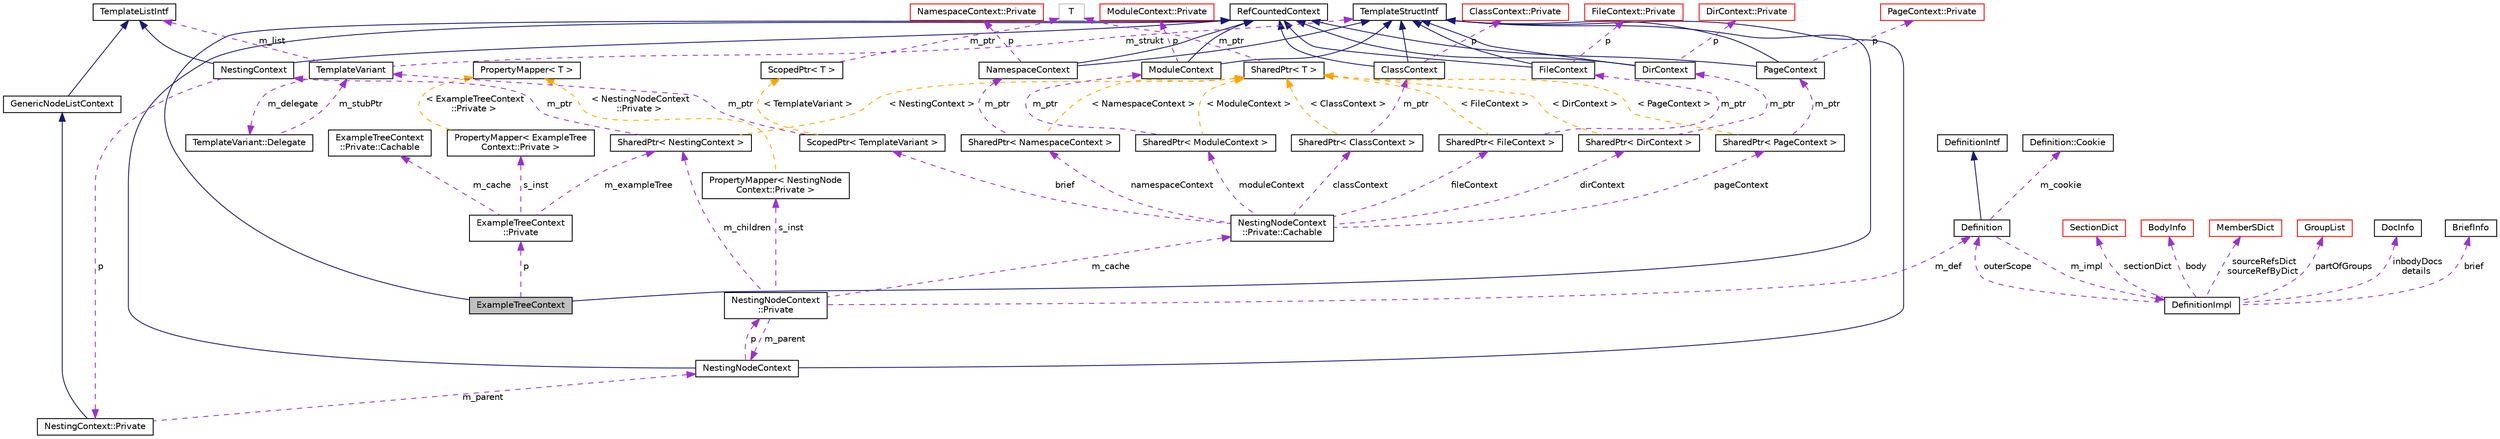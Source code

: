 digraph "ExampleTreeContext"
{
 // INTERACTIVE_SVG=YES
  edge [fontname="Helvetica",fontsize="10",labelfontname="Helvetica",labelfontsize="10"];
  node [fontname="Helvetica",fontsize="10",shape=record];
  Node3 [label="ExampleTreeContext",height=0.2,width=0.4,color="black", fillcolor="grey75", style="filled", fontcolor="black"];
  Node4 -> Node3 [dir="back",color="midnightblue",fontsize="10",style="solid",fontname="Helvetica"];
  Node4 [label="RefCountedContext",height=0.2,width=0.4,color="black", fillcolor="white", style="filled",URL="$d8/d96/class_ref_counted_context.html",tooltip="Helper class to support reference counting. "];
  Node5 -> Node3 [dir="back",color="midnightblue",fontsize="10",style="solid",fontname="Helvetica"];
  Node5 [label="TemplateStructIntf",height=0.2,width=0.4,color="black", fillcolor="white", style="filled",URL="$d9/de8/class_template_struct_intf.html",tooltip="Abstract interface for a context value of type struct. "];
  Node6 -> Node3 [dir="back",color="darkorchid3",fontsize="10",style="dashed",label=" p" ,fontname="Helvetica"];
  Node6 [label="ExampleTreeContext\l::Private",height=0.2,width=0.4,color="black", fillcolor="white", style="filled",URL="$de/dd3/class_example_tree_context_1_1_private.html"];
  Node7 -> Node6 [dir="back",color="darkorchid3",fontsize="10",style="dashed",label=" s_inst" ,fontname="Helvetica"];
  Node7 [label="PropertyMapper\< ExampleTree\lContext::Private \>",height=0.2,width=0.4,color="black", fillcolor="white", style="filled",URL="$d1/d80/class_property_mapper.html"];
  Node8 -> Node7 [dir="back",color="orange",fontsize="10",style="dashed",label=" \< ExampleTreeContext\l::Private \>" ,fontname="Helvetica"];
  Node8 [label="PropertyMapper\< T \>",height=0.2,width=0.4,color="black", fillcolor="white", style="filled",URL="$d1/d80/class_property_mapper.html",tooltip="Helper class to map a property name to a handler member function. "];
  Node9 -> Node6 [dir="back",color="darkorchid3",fontsize="10",style="dashed",label=" m_cache" ,fontname="Helvetica"];
  Node9 [label="ExampleTreeContext\l::Private::Cachable",height=0.2,width=0.4,color="black", fillcolor="white", style="filled",URL="$d3/dd8/struct_example_tree_context_1_1_private_1_1_cachable.html"];
  Node10 -> Node6 [dir="back",color="darkorchid3",fontsize="10",style="dashed",label=" m_exampleTree" ,fontname="Helvetica"];
  Node10 [label="SharedPtr\< NestingContext \>",height=0.2,width=0.4,color="black", fillcolor="white", style="filled",URL="$df/d12/class_shared_ptr.html"];
  Node11 -> Node10 [dir="back",color="darkorchid3",fontsize="10",style="dashed",label=" m_ptr" ,fontname="Helvetica"];
  Node11 [label="NestingContext",height=0.2,width=0.4,color="black", fillcolor="white", style="filled",URL="$db/d7e/class_nesting_context.html"];
  Node4 -> Node11 [dir="back",color="midnightblue",fontsize="10",style="solid",fontname="Helvetica"];
  Node12 -> Node11 [dir="back",color="midnightblue",fontsize="10",style="solid",fontname="Helvetica"];
  Node12 [label="TemplateListIntf",height=0.2,width=0.4,color="black", fillcolor="white", style="filled",URL="$d6/d88/class_template_list_intf.html",tooltip="Abstract read-only interface for a context value of type list. "];
  Node13 -> Node11 [dir="back",color="darkorchid3",fontsize="10",style="dashed",label=" p" ,fontname="Helvetica"];
  Node13 [label="NestingContext::Private",height=0.2,width=0.4,color="black", fillcolor="white", style="filled",URL="$d7/db8/class_nesting_context_1_1_private.html"];
  Node14 -> Node13 [dir="back",color="midnightblue",fontsize="10",style="solid",fontname="Helvetica"];
  Node14 [label="GenericNodeListContext",height=0.2,width=0.4,color="black", fillcolor="white", style="filled",URL="$d6/dcb/class_generic_node_list_context.html",tooltip="standard template list implementation "];
  Node12 -> Node14 [dir="back",color="midnightblue",fontsize="10",style="solid",fontname="Helvetica"];
  Node15 -> Node13 [dir="back",color="darkorchid3",fontsize="10",style="dashed",label=" m_parent" ,fontname="Helvetica"];
  Node15 [label="NestingNodeContext",height=0.2,width=0.4,color="black", fillcolor="white", style="filled",URL="$db/dc9/class_nesting_node_context.html"];
  Node4 -> Node15 [dir="back",color="midnightblue",fontsize="10",style="solid",fontname="Helvetica"];
  Node5 -> Node15 [dir="back",color="midnightblue",fontsize="10",style="solid",fontname="Helvetica"];
  Node16 -> Node15 [dir="back",color="darkorchid3",fontsize="10",style="dashed",label=" p" ,fontname="Helvetica"];
  Node16 [label="NestingNodeContext\l::Private",height=0.2,width=0.4,color="black", fillcolor="white", style="filled",URL="$d1/d4b/class_nesting_node_context_1_1_private.html"];
  Node17 -> Node16 [dir="back",color="darkorchid3",fontsize="10",style="dashed",label=" s_inst" ,fontname="Helvetica"];
  Node17 [label="PropertyMapper\< NestingNode\lContext::Private \>",height=0.2,width=0.4,color="black", fillcolor="white", style="filled",URL="$d1/d80/class_property_mapper.html"];
  Node8 -> Node17 [dir="back",color="orange",fontsize="10",style="dashed",label=" \< NestingNodeContext\l::Private \>" ,fontname="Helvetica"];
  Node18 -> Node16 [dir="back",color="darkorchid3",fontsize="10",style="dashed",label=" m_cache" ,fontname="Helvetica"];
  Node18 [label="NestingNodeContext\l::Private::Cachable",height=0.2,width=0.4,color="black", fillcolor="white", style="filled",URL="$da/d7c/struct_nesting_node_context_1_1_private_1_1_cachable.html"];
  Node19 -> Node18 [dir="back",color="darkorchid3",fontsize="10",style="dashed",label=" classContext" ,fontname="Helvetica"];
  Node19 [label="SharedPtr\< ClassContext \>",height=0.2,width=0.4,color="black", fillcolor="white", style="filled",URL="$df/d12/class_shared_ptr.html"];
  Node20 -> Node19 [dir="back",color="darkorchid3",fontsize="10",style="dashed",label=" m_ptr" ,fontname="Helvetica"];
  Node20 [label="ClassContext",height=0.2,width=0.4,color="black", fillcolor="white", style="filled",URL="$dc/d38/class_class_context.html"];
  Node4 -> Node20 [dir="back",color="midnightblue",fontsize="10",style="solid",fontname="Helvetica"];
  Node5 -> Node20 [dir="back",color="midnightblue",fontsize="10",style="solid",fontname="Helvetica"];
  Node21 -> Node20 [dir="back",color="darkorchid3",fontsize="10",style="dashed",label=" p" ,fontname="Helvetica"];
  Node21 [label="ClassContext::Private",height=0.2,width=0.4,color="red", fillcolor="white", style="filled",URL="$d5/d54/class_class_context_1_1_private.html"];
  Node105 -> Node19 [dir="back",color="orange",fontsize="10",style="dashed",label=" \< ClassContext \>" ,fontname="Helvetica"];
  Node105 [label="SharedPtr\< T \>",height=0.2,width=0.4,color="black", fillcolor="white", style="filled",URL="$df/d12/class_shared_ptr.html",tooltip="Reference counting smart pointer. "];
  Node106 -> Node105 [dir="back",color="darkorchid3",fontsize="10",style="dashed",label=" m_ptr" ,fontname="Helvetica"];
  Node106 [label="T",height=0.2,width=0.4,color="grey75", fillcolor="white", style="filled"];
  Node107 -> Node18 [dir="back",color="darkorchid3",fontsize="10",style="dashed",label=" fileContext" ,fontname="Helvetica"];
  Node107 [label="SharedPtr\< FileContext \>",height=0.2,width=0.4,color="black", fillcolor="white", style="filled",URL="$df/d12/class_shared_ptr.html"];
  Node108 -> Node107 [dir="back",color="darkorchid3",fontsize="10",style="dashed",label=" m_ptr" ,fontname="Helvetica"];
  Node108 [label="FileContext",height=0.2,width=0.4,color="black", fillcolor="white", style="filled",URL="$d3/db7/class_file_context.html"];
  Node4 -> Node108 [dir="back",color="midnightblue",fontsize="10",style="solid",fontname="Helvetica"];
  Node5 -> Node108 [dir="back",color="midnightblue",fontsize="10",style="solid",fontname="Helvetica"];
  Node109 -> Node108 [dir="back",color="darkorchid3",fontsize="10",style="dashed",label=" p" ,fontname="Helvetica"];
  Node109 [label="FileContext::Private",height=0.2,width=0.4,color="red", fillcolor="white", style="filled",URL="$d4/d72/class_file_context_1_1_private.html"];
  Node105 -> Node107 [dir="back",color="orange",fontsize="10",style="dashed",label=" \< FileContext \>" ,fontname="Helvetica"];
  Node112 -> Node18 [dir="back",color="darkorchid3",fontsize="10",style="dashed",label=" pageContext" ,fontname="Helvetica"];
  Node112 [label="SharedPtr\< PageContext \>",height=0.2,width=0.4,color="black", fillcolor="white", style="filled",URL="$df/d12/class_shared_ptr.html"];
  Node113 -> Node112 [dir="back",color="darkorchid3",fontsize="10",style="dashed",label=" m_ptr" ,fontname="Helvetica"];
  Node113 [label="PageContext",height=0.2,width=0.4,color="black", fillcolor="white", style="filled",URL="$db/dc8/class_page_context.html"];
  Node4 -> Node113 [dir="back",color="midnightblue",fontsize="10",style="solid",fontname="Helvetica"];
  Node5 -> Node113 [dir="back",color="midnightblue",fontsize="10",style="solid",fontname="Helvetica"];
  Node114 -> Node113 [dir="back",color="darkorchid3",fontsize="10",style="dashed",label=" p" ,fontname="Helvetica"];
  Node114 [label="PageContext::Private",height=0.2,width=0.4,color="red", fillcolor="white", style="filled",URL="$d3/d45/class_page_context_1_1_private.html"];
  Node105 -> Node112 [dir="back",color="orange",fontsize="10",style="dashed",label=" \< PageContext \>" ,fontname="Helvetica"];
  Node118 -> Node18 [dir="back",color="darkorchid3",fontsize="10",style="dashed",label=" brief" ,fontname="Helvetica"];
  Node118 [label="ScopedPtr\< TemplateVariant \>",height=0.2,width=0.4,color="black", fillcolor="white", style="filled",URL="$dd/d9b/class_scoped_ptr.html"];
  Node119 -> Node118 [dir="back",color="darkorchid3",fontsize="10",style="dashed",label=" m_ptr" ,fontname="Helvetica"];
  Node119 [label="TemplateVariant",height=0.2,width=0.4,color="black", fillcolor="white", style="filled",URL="$d1/dba/class_template_variant.html",tooltip="Variant type which can hold one value of a fixed set of types. "];
  Node12 -> Node119 [dir="back",color="darkorchid3",fontsize="10",style="dashed",label=" m_list" ,fontname="Helvetica"];
  Node5 -> Node119 [dir="back",color="darkorchid3",fontsize="10",style="dashed",label=" m_strukt" ,fontname="Helvetica"];
  Node120 -> Node119 [dir="back",color="darkorchid3",fontsize="10",style="dashed",label=" m_delegate" ,fontname="Helvetica"];
  Node120 [label="TemplateVariant::Delegate",height=0.2,width=0.4,color="black", fillcolor="white", style="filled",URL="$d7/d1d/class_template_variant_1_1_delegate.html",tooltip="Helper class to create a delegate that can store a function/method call. "];
  Node119 -> Node120 [dir="back",color="darkorchid3",fontsize="10",style="dashed",label=" m_stubPtr" ,fontname="Helvetica"];
  Node121 -> Node118 [dir="back",color="orange",fontsize="10",style="dashed",label=" \< TemplateVariant \>" ,fontname="Helvetica"];
  Node121 [label="ScopedPtr\< T \>",height=0.2,width=0.4,color="black", fillcolor="white", style="filled",URL="$dd/d9b/class_scoped_ptr.html",tooltip="Scoped smart pointer. "];
  Node106 -> Node121 [dir="back",color="darkorchid3",fontsize="10",style="dashed",label=" m_ptr" ,fontname="Helvetica"];
  Node122 -> Node18 [dir="back",color="darkorchid3",fontsize="10",style="dashed",label=" moduleContext" ,fontname="Helvetica"];
  Node122 [label="SharedPtr\< ModuleContext \>",height=0.2,width=0.4,color="black", fillcolor="white", style="filled",URL="$df/d12/class_shared_ptr.html"];
  Node123 -> Node122 [dir="back",color="darkorchid3",fontsize="10",style="dashed",label=" m_ptr" ,fontname="Helvetica"];
  Node123 [label="ModuleContext",height=0.2,width=0.4,color="black", fillcolor="white", style="filled",URL="$d2/d73/class_module_context.html"];
  Node4 -> Node123 [dir="back",color="midnightblue",fontsize="10",style="solid",fontname="Helvetica"];
  Node5 -> Node123 [dir="back",color="midnightblue",fontsize="10",style="solid",fontname="Helvetica"];
  Node124 -> Node123 [dir="back",color="darkorchid3",fontsize="10",style="dashed",label=" p" ,fontname="Helvetica"];
  Node124 [label="ModuleContext::Private",height=0.2,width=0.4,color="red", fillcolor="white", style="filled",URL="$df/d2a/class_module_context_1_1_private.html"];
  Node105 -> Node122 [dir="back",color="orange",fontsize="10",style="dashed",label=" \< ModuleContext \>" ,fontname="Helvetica"];
  Node127 -> Node18 [dir="back",color="darkorchid3",fontsize="10",style="dashed",label=" dirContext" ,fontname="Helvetica"];
  Node127 [label="SharedPtr\< DirContext \>",height=0.2,width=0.4,color="black", fillcolor="white", style="filled",URL="$df/d12/class_shared_ptr.html"];
  Node128 -> Node127 [dir="back",color="darkorchid3",fontsize="10",style="dashed",label=" m_ptr" ,fontname="Helvetica"];
  Node128 [label="DirContext",height=0.2,width=0.4,color="black", fillcolor="white", style="filled",URL="$d5/dca/class_dir_context.html"];
  Node4 -> Node128 [dir="back",color="midnightblue",fontsize="10",style="solid",fontname="Helvetica"];
  Node5 -> Node128 [dir="back",color="midnightblue",fontsize="10",style="solid",fontname="Helvetica"];
  Node129 -> Node128 [dir="back",color="darkorchid3",fontsize="10",style="dashed",label=" p" ,fontname="Helvetica"];
  Node129 [label="DirContext::Private",height=0.2,width=0.4,color="red", fillcolor="white", style="filled",URL="$dc/db1/class_dir_context_1_1_private.html"];
  Node105 -> Node127 [dir="back",color="orange",fontsize="10",style="dashed",label=" \< DirContext \>" ,fontname="Helvetica"];
  Node132 -> Node18 [dir="back",color="darkorchid3",fontsize="10",style="dashed",label=" namespaceContext" ,fontname="Helvetica"];
  Node132 [label="SharedPtr\< NamespaceContext \>",height=0.2,width=0.4,color="black", fillcolor="white", style="filled",URL="$df/d12/class_shared_ptr.html"];
  Node133 -> Node132 [dir="back",color="darkorchid3",fontsize="10",style="dashed",label=" m_ptr" ,fontname="Helvetica"];
  Node133 [label="NamespaceContext",height=0.2,width=0.4,color="black", fillcolor="white", style="filled",URL="$de/d00/class_namespace_context.html"];
  Node4 -> Node133 [dir="back",color="midnightblue",fontsize="10",style="solid",fontname="Helvetica"];
  Node5 -> Node133 [dir="back",color="midnightblue",fontsize="10",style="solid",fontname="Helvetica"];
  Node134 -> Node133 [dir="back",color="darkorchid3",fontsize="10",style="dashed",label=" p" ,fontname="Helvetica"];
  Node134 [label="NamespaceContext::Private",height=0.2,width=0.4,color="red", fillcolor="white", style="filled",URL="$d8/dcf/class_namespace_context_1_1_private.html"];
  Node105 -> Node132 [dir="back",color="orange",fontsize="10",style="dashed",label=" \< NamespaceContext \>" ,fontname="Helvetica"];
  Node15 -> Node16 [dir="back",color="darkorchid3",fontsize="10",style="dashed",label=" m_parent" ,fontname="Helvetica"];
  Node23 -> Node16 [dir="back",color="darkorchid3",fontsize="10",style="dashed",label=" m_def" ,fontname="Helvetica"];
  Node23 [label="Definition",height=0.2,width=0.4,color="black", fillcolor="white", style="filled",URL="$d5/dcc/class_definition.html",tooltip="The common base class of all entity definitions found in the sources. "];
  Node24 -> Node23 [dir="back",color="midnightblue",fontsize="10",style="solid",fontname="Helvetica"];
  Node24 [label="DefinitionIntf",height=0.2,width=0.4,color="black", fillcolor="white", style="filled",URL="$d9/d4a/class_definition_intf.html",tooltip="Abstract interface for a Definition or DefinitionList. "];
  Node25 -> Node23 [dir="back",color="darkorchid3",fontsize="10",style="dashed",label=" m_cookie" ,fontname="Helvetica"];
  Node25 [label="Definition::Cookie",height=0.2,width=0.4,color="black", fillcolor="white", style="filled",URL="$d1/d2f/struct_definition_1_1_cookie.html"];
  Node26 -> Node23 [dir="back",color="darkorchid3",fontsize="10",style="dashed",label=" m_impl" ,fontname="Helvetica"];
  Node26 [label="DefinitionImpl",height=0.2,width=0.4,color="black", fillcolor="white", style="filled",URL="$d3/ddf/class_definition_impl.html",tooltip="Private data associated with a Symbol Definition object. "];
  Node27 -> Node26 [dir="back",color="darkorchid3",fontsize="10",style="dashed",label=" sectionDict" ,fontname="Helvetica"];
  Node27 [label="SectionDict",height=0.2,width=0.4,color="red", fillcolor="white", style="filled",URL="$de/d9a/class_section_dict.html",tooltip="Unsorted dictionary of SectionInfo objects. "];
  Node34 -> Node26 [dir="back",color="darkorchid3",fontsize="10",style="dashed",label=" body" ,fontname="Helvetica"];
  Node34 [label="BodyInfo",height=0.2,width=0.4,color="red", fillcolor="white", style="filled",URL="$db/dab/struct_body_info.html",tooltip="Data associated with description found in the body. "];
  Node58 -> Node26 [dir="back",color="darkorchid3",fontsize="10",style="dashed",label=" sourceRefsDict\nsourceRefByDict" ,fontname="Helvetica"];
  Node58 [label="MemberSDict",height=0.2,width=0.4,color="red", fillcolor="white", style="filled",URL="$d6/dd6/class_member_s_dict.html",tooltip="A sorted dictionary of MemberDef objects. "];
  Node62 -> Node26 [dir="back",color="darkorchid3",fontsize="10",style="dashed",label=" partOfGroups" ,fontname="Helvetica"];
  Node62 [label="GroupList",height=0.2,width=0.4,color="red", fillcolor="white", style="filled",URL="$d3/d3b/class_group_list.html",tooltip="A list of GroupDef objects. "];
  Node64 -> Node26 [dir="back",color="darkorchid3",fontsize="10",style="dashed",label=" inbodyDocs\ndetails" ,fontname="Helvetica"];
  Node64 [label="DocInfo",height=0.2,width=0.4,color="black", fillcolor="white", style="filled",URL="$d7/dd5/struct_doc_info.html",tooltip="Data associated with a detailed description. "];
  Node65 -> Node26 [dir="back",color="darkorchid3",fontsize="10",style="dashed",label=" brief" ,fontname="Helvetica"];
  Node65 [label="BriefInfo",height=0.2,width=0.4,color="black", fillcolor="white", style="filled",URL="$d0/da7/struct_brief_info.html",tooltip="Data associated with a brief description. "];
  Node23 -> Node26 [dir="back",color="darkorchid3",fontsize="10",style="dashed",label=" outerScope" ,fontname="Helvetica"];
  Node10 -> Node16 [dir="back",color="darkorchid3",fontsize="10",style="dashed",label=" m_children" ,fontname="Helvetica"];
  Node105 -> Node10 [dir="back",color="orange",fontsize="10",style="dashed",label=" \< NestingContext \>" ,fontname="Helvetica"];
}
